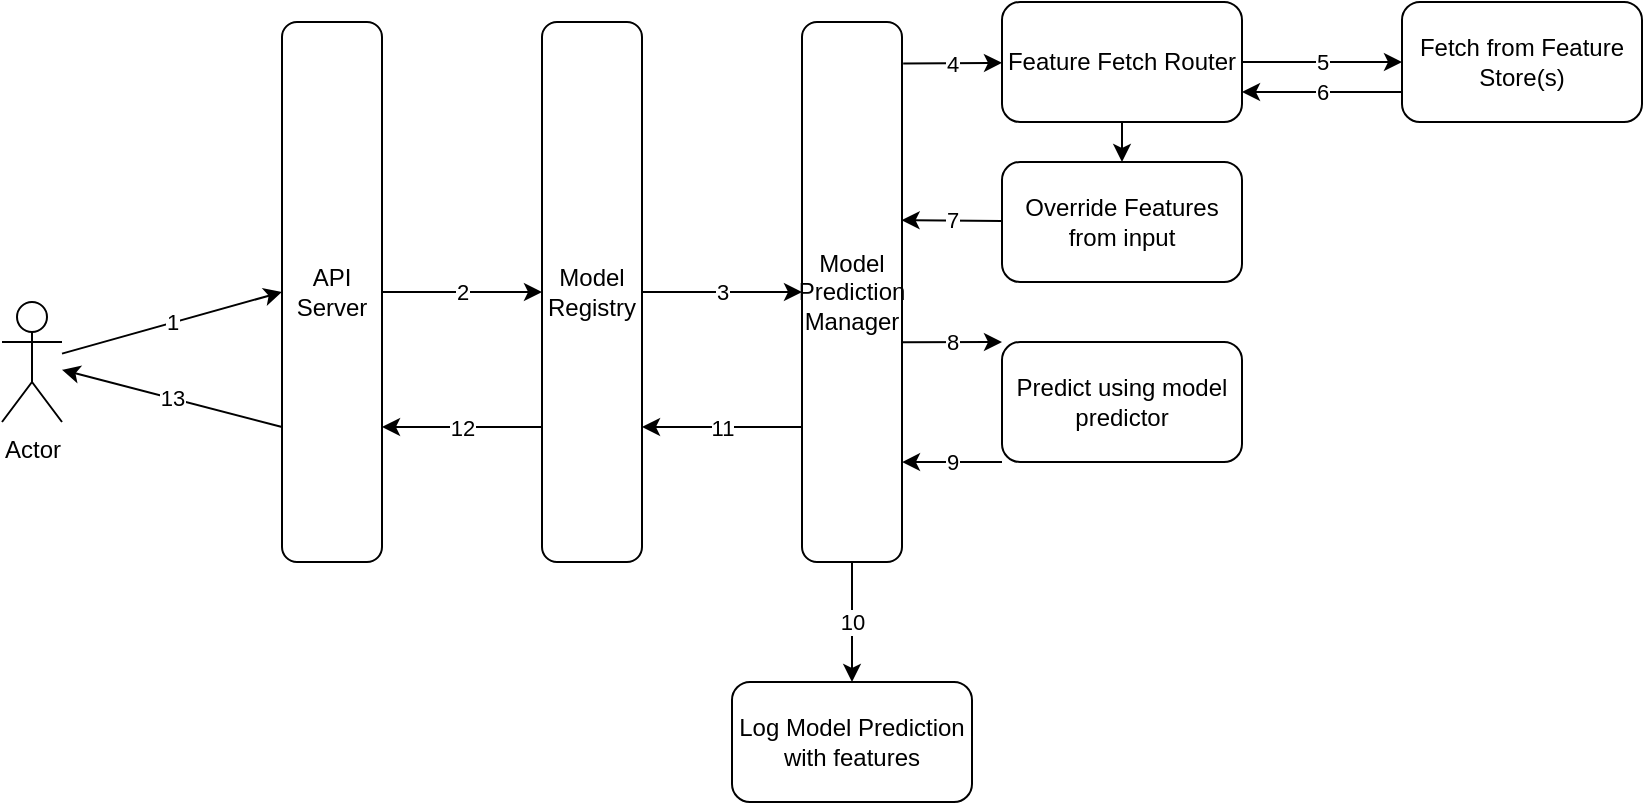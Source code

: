 <mxfile>
    <diagram id="gcLS_s0qaUouo3Le8u9q" name="Page-1">
        <mxGraphModel dx="552" dy="392" grid="1" gridSize="10" guides="1" tooltips="1" connect="1" arrows="1" fold="1" page="1" pageScale="1" pageWidth="850" pageHeight="1100" math="0" shadow="0">
            <root>
                <mxCell id="0"/>
                <mxCell id="1" parent="0"/>
                <mxCell id="5" value="2" style="edgeStyle=none;html=1;" edge="1" parent="1" source="3" target="4">
                    <mxGeometry relative="1" as="geometry"/>
                </mxCell>
                <mxCell id="29" value="13" style="edgeStyle=none;html=1;exitX=0;exitY=0.75;exitDx=0;exitDy=0;" edge="1" parent="1" source="3" target="24">
                    <mxGeometry relative="1" as="geometry"/>
                </mxCell>
                <mxCell id="3" value="API Server" style="rounded=1;whiteSpace=wrap;html=1;" vertex="1" parent="1">
                    <mxGeometry x="160" y="100" width="50" height="270" as="geometry"/>
                </mxCell>
                <mxCell id="7" value="3" style="edgeStyle=none;html=1;" edge="1" parent="1" source="4" target="6">
                    <mxGeometry relative="1" as="geometry"/>
                </mxCell>
                <mxCell id="23" value="12" style="edgeStyle=none;html=1;exitX=0;exitY=0.75;exitDx=0;exitDy=0;entryX=1;entryY=0.75;entryDx=0;entryDy=0;" edge="1" parent="1" source="4" target="3">
                    <mxGeometry relative="1" as="geometry"/>
                </mxCell>
                <mxCell id="4" value="Model Registry" style="rounded=1;whiteSpace=wrap;html=1;" vertex="1" parent="1">
                    <mxGeometry x="290" y="100" width="50" height="270" as="geometry"/>
                </mxCell>
                <mxCell id="9" value="4" style="edgeStyle=none;html=1;exitX=1.012;exitY=0.077;exitDx=0;exitDy=0;exitPerimeter=0;" edge="1" parent="1" source="6" target="8">
                    <mxGeometry relative="1" as="geometry"/>
                </mxCell>
                <mxCell id="18" value="8" style="edgeStyle=none;html=1;exitX=1;exitY=0.593;exitDx=0;exitDy=0;exitPerimeter=0;entryX=0;entryY=0;entryDx=0;entryDy=0;" edge="1" parent="1" source="6" target="17">
                    <mxGeometry relative="1" as="geometry"/>
                </mxCell>
                <mxCell id="21" value="10" style="edgeStyle=none;html=1;" edge="1" parent="1" source="6" target="20">
                    <mxGeometry relative="1" as="geometry"/>
                </mxCell>
                <mxCell id="22" value="11" style="edgeStyle=none;html=1;exitX=0;exitY=0.75;exitDx=0;exitDy=0;entryX=1;entryY=0.75;entryDx=0;entryDy=0;" edge="1" parent="1" source="6" target="4">
                    <mxGeometry relative="1" as="geometry"/>
                </mxCell>
                <mxCell id="6" value="Model Prediction Manager" style="rounded=1;whiteSpace=wrap;html=1;" vertex="1" parent="1">
                    <mxGeometry x="420" y="100" width="50" height="270" as="geometry"/>
                </mxCell>
                <mxCell id="11" value="5" style="edgeStyle=none;html=1;" edge="1" parent="1" source="8" target="10">
                    <mxGeometry relative="1" as="geometry"/>
                </mxCell>
                <mxCell id="14" value="" style="edgeStyle=none;html=1;" edge="1" parent="1" source="8" target="13">
                    <mxGeometry relative="1" as="geometry"/>
                </mxCell>
                <mxCell id="8" value="Feature Fetch Router" style="whiteSpace=wrap;html=1;rounded=1;" vertex="1" parent="1">
                    <mxGeometry x="520" y="90" width="120" height="60" as="geometry"/>
                </mxCell>
                <mxCell id="12" value="6" style="edgeStyle=none;html=1;entryX=1;entryY=0.75;entryDx=0;entryDy=0;exitX=0;exitY=0.75;exitDx=0;exitDy=0;" edge="1" parent="1" source="10" target="8">
                    <mxGeometry relative="1" as="geometry"/>
                </mxCell>
                <mxCell id="10" value="Fetch from Feature Store(s)" style="whiteSpace=wrap;html=1;rounded=1;" vertex="1" parent="1">
                    <mxGeometry x="720" y="90" width="120" height="60" as="geometry"/>
                </mxCell>
                <mxCell id="15" value="7" style="edgeStyle=none;html=1;entryX=0.996;entryY=0.367;entryDx=0;entryDy=0;entryPerimeter=0;" edge="1" parent="1" source="13" target="6">
                    <mxGeometry relative="1" as="geometry">
                        <mxPoint x="480" y="200" as="targetPoint"/>
                    </mxGeometry>
                </mxCell>
                <mxCell id="13" value="Override Features from input" style="whiteSpace=wrap;html=1;rounded=1;" vertex="1" parent="1">
                    <mxGeometry x="520" y="170" width="120" height="60" as="geometry"/>
                </mxCell>
                <mxCell id="19" value="9" style="edgeStyle=none;html=1;entryX=1;entryY=0.815;entryDx=0;entryDy=0;exitX=0;exitY=1;exitDx=0;exitDy=0;entryPerimeter=0;" edge="1" parent="1" source="17" target="6">
                    <mxGeometry relative="1" as="geometry"/>
                </mxCell>
                <mxCell id="17" value="Predict using model predictor" style="whiteSpace=wrap;html=1;rounded=1;" vertex="1" parent="1">
                    <mxGeometry x="520" y="260" width="120" height="60" as="geometry"/>
                </mxCell>
                <mxCell id="20" value="Log Model Prediction with features" style="whiteSpace=wrap;html=1;rounded=1;" vertex="1" parent="1">
                    <mxGeometry x="385" y="430" width="120" height="60" as="geometry"/>
                </mxCell>
                <mxCell id="25" value="1" style="edgeStyle=none;html=1;entryX=0;entryY=0.5;entryDx=0;entryDy=0;" edge="1" parent="1" source="24" target="3">
                    <mxGeometry relative="1" as="geometry"/>
                </mxCell>
                <mxCell id="24" value="Actor" style="shape=umlActor;verticalLabelPosition=bottom;verticalAlign=top;html=1;outlineConnect=0;" vertex="1" parent="1">
                    <mxGeometry x="20" y="240" width="30" height="60" as="geometry"/>
                </mxCell>
            </root>
        </mxGraphModel>
    </diagram>
</mxfile>